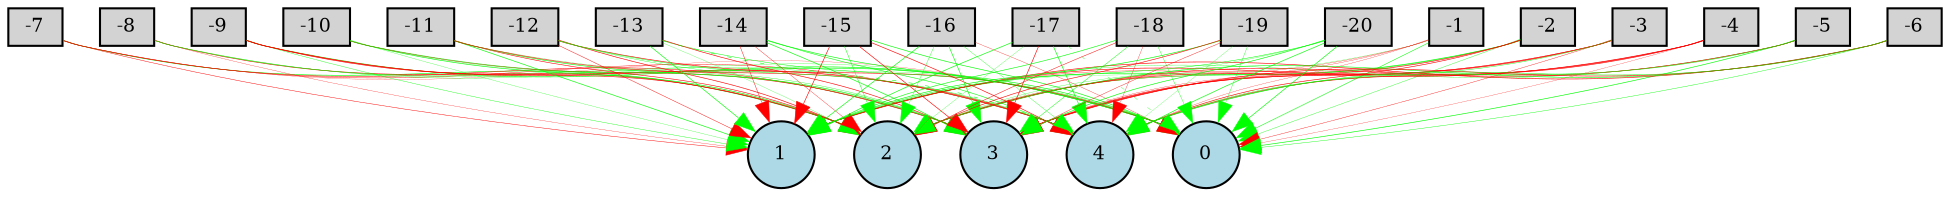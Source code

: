 digraph {
	node [fontsize=9 height=0.2 shape=circle width=0.2]
	-1 [fillcolor=lightgray shape=box style=filled]
	-2 [fillcolor=lightgray shape=box style=filled]
	-3 [fillcolor=lightgray shape=box style=filled]
	-4 [fillcolor=lightgray shape=box style=filled]
	-5 [fillcolor=lightgray shape=box style=filled]
	-6 [fillcolor=lightgray shape=box style=filled]
	-7 [fillcolor=lightgray shape=box style=filled]
	-8 [fillcolor=lightgray shape=box style=filled]
	-9 [fillcolor=lightgray shape=box style=filled]
	-10 [fillcolor=lightgray shape=box style=filled]
	-11 [fillcolor=lightgray shape=box style=filled]
	-12 [fillcolor=lightgray shape=box style=filled]
	-13 [fillcolor=lightgray shape=box style=filled]
	-14 [fillcolor=lightgray shape=box style=filled]
	-15 [fillcolor=lightgray shape=box style=filled]
	-16 [fillcolor=lightgray shape=box style=filled]
	-17 [fillcolor=lightgray shape=box style=filled]
	-18 [fillcolor=lightgray shape=box style=filled]
	-19 [fillcolor=lightgray shape=box style=filled]
	-20 [fillcolor=lightgray shape=box style=filled]
	0 [fillcolor=lightblue style=filled]
	1 [fillcolor=lightblue style=filled]
	2 [fillcolor=lightblue style=filled]
	3 [fillcolor=lightblue style=filled]
	4 [fillcolor=lightblue style=filled]
	-1 -> 0 [color=green penwidth=0.25018299459001325 style=solid]
	-1 -> 1 [color=green penwidth=0.10297460439447934 style=solid]
	-1 -> 2 [color=red penwidth=0.13063962459569994 style=solid]
	-1 -> 3 [color=red penwidth=0.12805773413480878 style=solid]
	-1 -> 4 [color=red penwidth=0.12313071745023497 style=solid]
	-2 -> 0 [color=green penwidth=0.1674869603534332 style=solid]
	-2 -> 1 [color=green penwidth=0.29923562943519655 style=solid]
	-2 -> 2 [color=green penwidth=0.23558285237937626 style=solid]
	-2 -> 3 [color=red penwidth=0.2997145726506264 style=solid]
	-2 -> 4 [color=red penwidth=0.2934910197102173 style=solid]
	-3 -> 0 [color=red penwidth=0.1734991610926947 style=solid]
	-3 -> 1 [color=red penwidth=0.15271145921470558 style=solid]
	-3 -> 2 [color=red penwidth=0.30000000000000004 style=solid]
	-3 -> 3 [color=red penwidth=0.30000000000000004 style=solid]
	-3 -> 4 [color=green penwidth=0.19440206158449874 style=solid]
	-4 -> 0 [color=red penwidth=0.11757787499521834 style=solid]
	-4 -> 1 [color=red penwidth=0.2979650622678525 style=solid]
	-4 -> 2 [color=red penwidth=0.16022240998462117 style=solid]
	-4 -> 3 [color=red penwidth=0.2578085556048433 style=solid]
	-4 -> 4 [color=red penwidth=0.29642054333183676 style=solid]
	-5 -> 0 [color=green penwidth=0.29987626151754154 style=solid]
	-5 -> 1 [color=green penwidth=0.14341374151388755 style=solid]
	-5 -> 2 [color=red penwidth=0.2715737033063945 style=solid]
	-5 -> 3 [color=red penwidth=0.10066071135359321 style=solid]
	-5 -> 4 [color=green penwidth=0.23768696418369703 style=solid]
	-6 -> 0 [color=green penwidth=0.18907629679490884 style=solid]
	-6 -> 1 [color=red penwidth=0.2955045680282818 style=solid]
	-6 -> 2 [color=green penwidth=0.2617646360003507 style=solid]
	-6 -> 3 [color=red penwidth=0.2974298019244473 style=solid]
	-6 -> 4 [color=green penwidth=0.22398104703597302 style=solid]
	-7 -> 0 [color=red penwidth=0.10106297118343106 style=solid]
	-7 -> 1 [color=red penwidth=0.2167045271652064 style=solid]
	-7 -> 2 [color=green penwidth=0.2965556178568859 style=solid]
	-7 -> 3 [color=red penwidth=0.24817495582116791 style=solid]
	-7 -> 4 [color=red penwidth=0.2012003550724561 style=solid]
	-8 -> 0 [color=green penwidth=0.1313704140858234 style=solid]
	-8 -> 1 [color=red penwidth=0.128110627239642 style=solid]
	-8 -> 2 [color=red penwidth=0.29899791028491307 style=solid]
	-8 -> 3 [color=green penwidth=0.1583675581859409 style=solid]
	-8 -> 4 [color=green penwidth=0.1340480231576217 style=solid]
	-9 -> 0 [color=green penwidth=0.30000000000000004 style=solid]
	-9 -> 1 [color=green penwidth=0.17909927563901643 style=solid]
	-9 -> 2 [color=red penwidth=0.2905922258065629 style=solid]
	-9 -> 3 [color=red penwidth=0.27162680816966633 style=solid]
	-9 -> 4 [color=red penwidth=0.2617061594101774 style=solid]
	-10 -> 0 [color=green penwidth=0.2971714702842258 style=solid]
	-10 -> 1 [color=green penwidth=0.12913165615683175 style=solid]
	-10 -> 2 [color=green penwidth=0.2985766351372836 style=solid]
	-10 -> 3 [color=green penwidth=0.10799499246049463 style=solid]
	-10 -> 4 [color=red penwidth=0.14113796629714553 style=solid]
	-11 -> 0 [color=green penwidth=0.12025275679077227 style=solid]
	-11 -> 1 [color=green penwidth=0.29743617705898606 style=solid]
	-11 -> 2 [color=red penwidth=0.2707967336466546 style=solid]
	-11 -> 3 [color=green penwidth=0.28601862700492164 style=solid]
	-11 -> 4 [color=red penwidth=0.25609819007382045 style=solid]
	-12 -> 0 [color=red penwidth=0.29868786550898563 style=solid]
	-12 -> 1 [color=red penwidth=0.20804100105505163 style=solid]
	-12 -> 2 [color=red penwidth=0.2967169566234079 style=solid]
	-12 -> 3 [color=green penwidth=0.16248087595990213 style=solid]
	-12 -> 4 [color=green penwidth=0.22114443654399524 style=solid]
	-13 -> 0 [color=green penwidth=0.22757522575792957 style=solid]
	-13 -> 1 [color=green penwidth=0.2966732428616706 style=solid]
	-13 -> 2 [color=green penwidth=0.11448346796698468 style=solid]
	-13 -> 3 [color=red penwidth=0.294891948807147 style=solid]
	-13 -> 4 [color=green penwidth=0.25527971342889333 style=dotted]
	-14 -> 0 [color=green penwidth=0.2939770772679413 style=solid]
	-14 -> 1 [color=red penwidth=0.21071022852046206 style=solid]
	-14 -> 2 [color=red penwidth=0.16231896626781533 style=solid]
	-14 -> 3 [color=green penwidth=0.2991427596348948 style=solid]
	-14 -> 4 [color=green penwidth=0.26293345697405024 style=solid]
	-15 -> 0 [color=green penwidth=0.30000000000000004 style=solid]
	-15 -> 1 [color=red penwidth=0.2978836354327433 style=solid]
	-15 -> 2 [color=green penwidth=0.22034522320692718 style=solid]
	-15 -> 3 [color=red penwidth=0.29870143450529296 style=solid]
	-15 -> 4 [color=red penwidth=0.296907226155562 style=solid]
	-16 -> 0 [color=red penwidth=0.14684999708829216 style=solid]
	-16 -> 1 [color=green penwidth=0.30000000000000004 style=solid]
	-16 -> 2 [color=green penwidth=0.16688945113031808 style=solid]
	-16 -> 3 [color=green penwidth=0.29850848293621113 style=solid]
	-16 -> 4 [color=green penwidth=0.1536471932039562 style=solid]
	-17 -> 0 [color=green penwidth=0.14607882781578874 style=dotted]
	-17 -> 1 [color=green penwidth=0.30000000000000004 style=solid]
	-17 -> 2 [color=green penwidth=0.11717351532186447 style=solid]
	-17 -> 3 [color=red penwidth=0.2984344155253592 style=solid]
	-17 -> 4 [color=green penwidth=0.2988163603084705 style=solid]
	-18 -> 0 [color=green penwidth=0.17513984951766604 style=solid]
	-18 -> 1 [color=green penwidth=0.28373248084006664 style=solid]
	-18 -> 2 [color=red penwidth=0.22624619146015004 style=solid]
	-18 -> 3 [color=green penwidth=0.21175140729704578 style=solid]
	-18 -> 4 [color=red penwidth=0.14400817485690212 style=solid]
	-19 -> 0 [color=green penwidth=0.16879928766865088 style=solid]
	-19 -> 1 [color=green penwidth=0.2993664089183361 style=solid]
	-19 -> 2 [color=red penwidth=0.2802928499278493 style=solid]
	-19 -> 3 [color=red penwidth=0.1857326951869701 style=solid]
	-19 -> 4 [color=green penwidth=0.10699825934093536 style=solid]
	-20 -> 0 [color=green penwidth=0.30000000000000004 style=solid]
	-20 -> 1 [color=green penwidth=0.23229481676320896 style=solid]
	-20 -> 2 [color=green penwidth=0.12826487884291068 style=solid]
	-20 -> 3 [color=green penwidth=0.29883190828417017 style=solid]
	-20 -> 4 [color=green penwidth=0.2949268292687405 style=solid]
}

